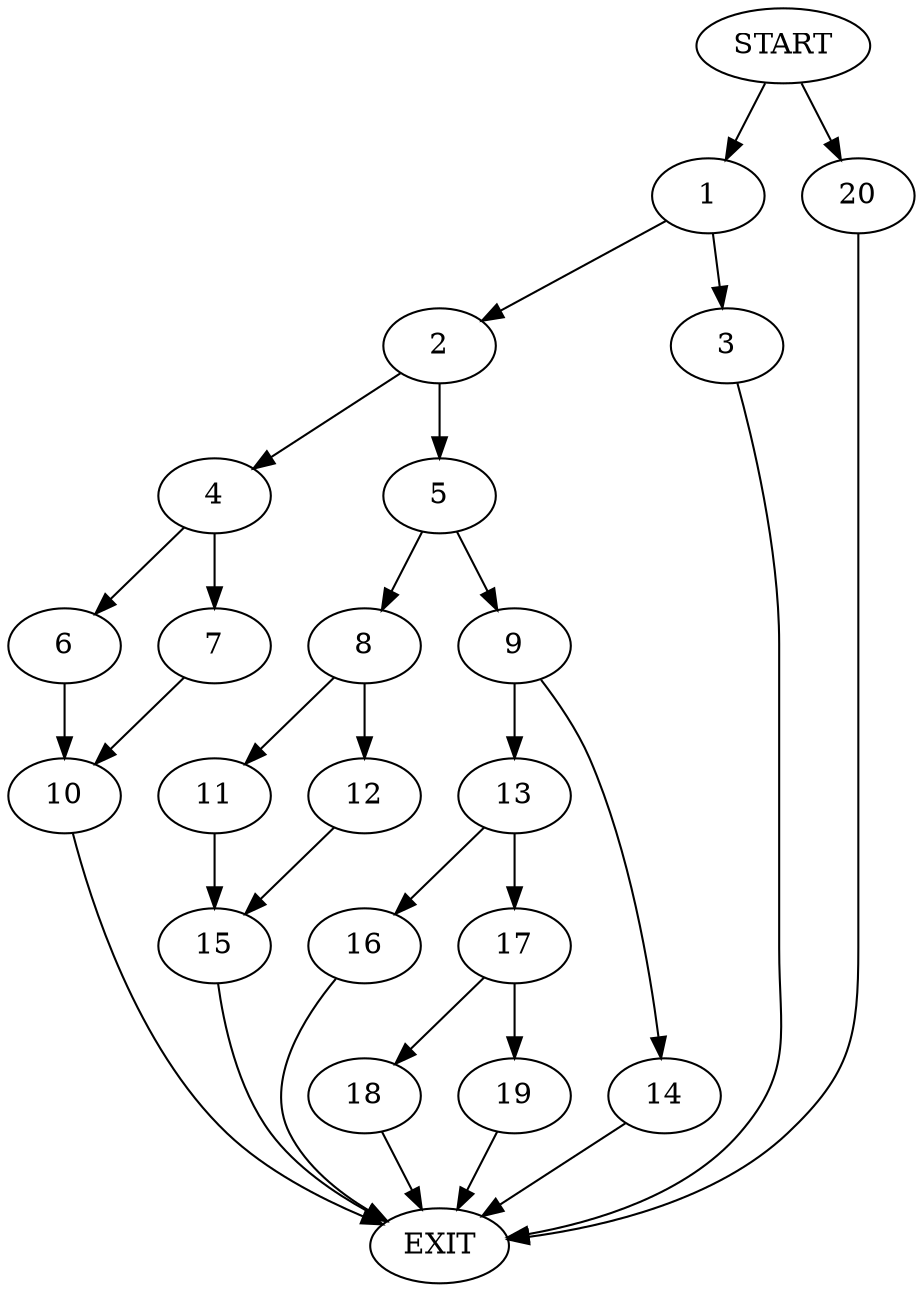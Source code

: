 digraph {
0 [label="START"]
21 [label="EXIT"]
0 -> 1
1 -> 2
1 -> 3
2 -> 4
2 -> 5
3 -> 21
4 -> 6
4 -> 7
5 -> 8
5 -> 9
7 -> 10
6 -> 10
10 -> 21
8 -> 11
8 -> 12
9 -> 13
9 -> 14
12 -> 15
11 -> 15
15 -> 21
14 -> 21
13 -> 16
13 -> 17
17 -> 18
17 -> 19
16 -> 21
18 -> 21
19 -> 21
0 -> 20
20 -> 21
}
